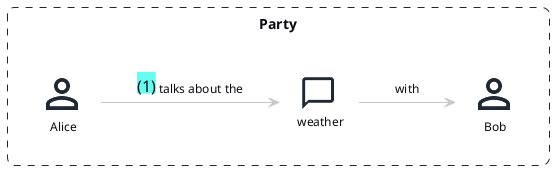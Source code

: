 ' Do not edit
' Theme Gallery
' autogenerated by script
'
@startuml
!theme carbon-gray
!include <DomainStory/domainStory>

Boundary(Party) {
    Person(Alice)
    Conversation(weather)
    Person(Bob)
}

activity(1, Alice, talks about the, weather, with, Bob)
@enduml
